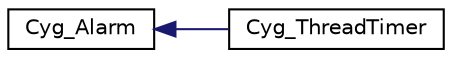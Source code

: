 digraph "Graphical Class Hierarchy"
{
  edge [fontname="Helvetica",fontsize="10",labelfontname="Helvetica",labelfontsize="10"];
  node [fontname="Helvetica",fontsize="10",shape=record];
  rankdir="LR";
  Node1 [label="Cyg_Alarm",height=0.2,width=0.4,color="black", fillcolor="white", style="filled",URL="$class_cyg___alarm.html"];
  Node1 -> Node2 [dir="back",color="midnightblue",fontsize="10",style="solid",fontname="Helvetica"];
  Node2 [label="Cyg_ThreadTimer",height=0.2,width=0.4,color="black", fillcolor="white", style="filled",URL="$class_cyg___thread_timer.html"];
}
